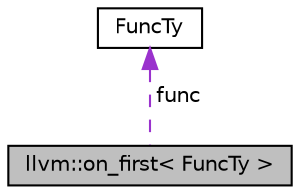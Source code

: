 digraph "llvm::on_first&lt; FuncTy &gt;"
{
 // LATEX_PDF_SIZE
  bgcolor="transparent";
  edge [fontname="Helvetica",fontsize="10",labelfontname="Helvetica",labelfontsize="10"];
  node [fontname="Helvetica",fontsize="10",shape="box"];
  Node1 [label="llvm::on_first\< FuncTy \>",height=0.2,width=0.4,color="black", fillcolor="grey75", style="filled", fontcolor="black",tooltip="Function object to apply a binary function to the first component of a std::pair."];
  Node2 -> Node1 [dir="back",color="darkorchid3",fontsize="10",style="dashed",label=" func" ,fontname="Helvetica"];
  Node2 [label="FuncTy",height=0.2,width=0.4,color="black",tooltip=" "];
}

